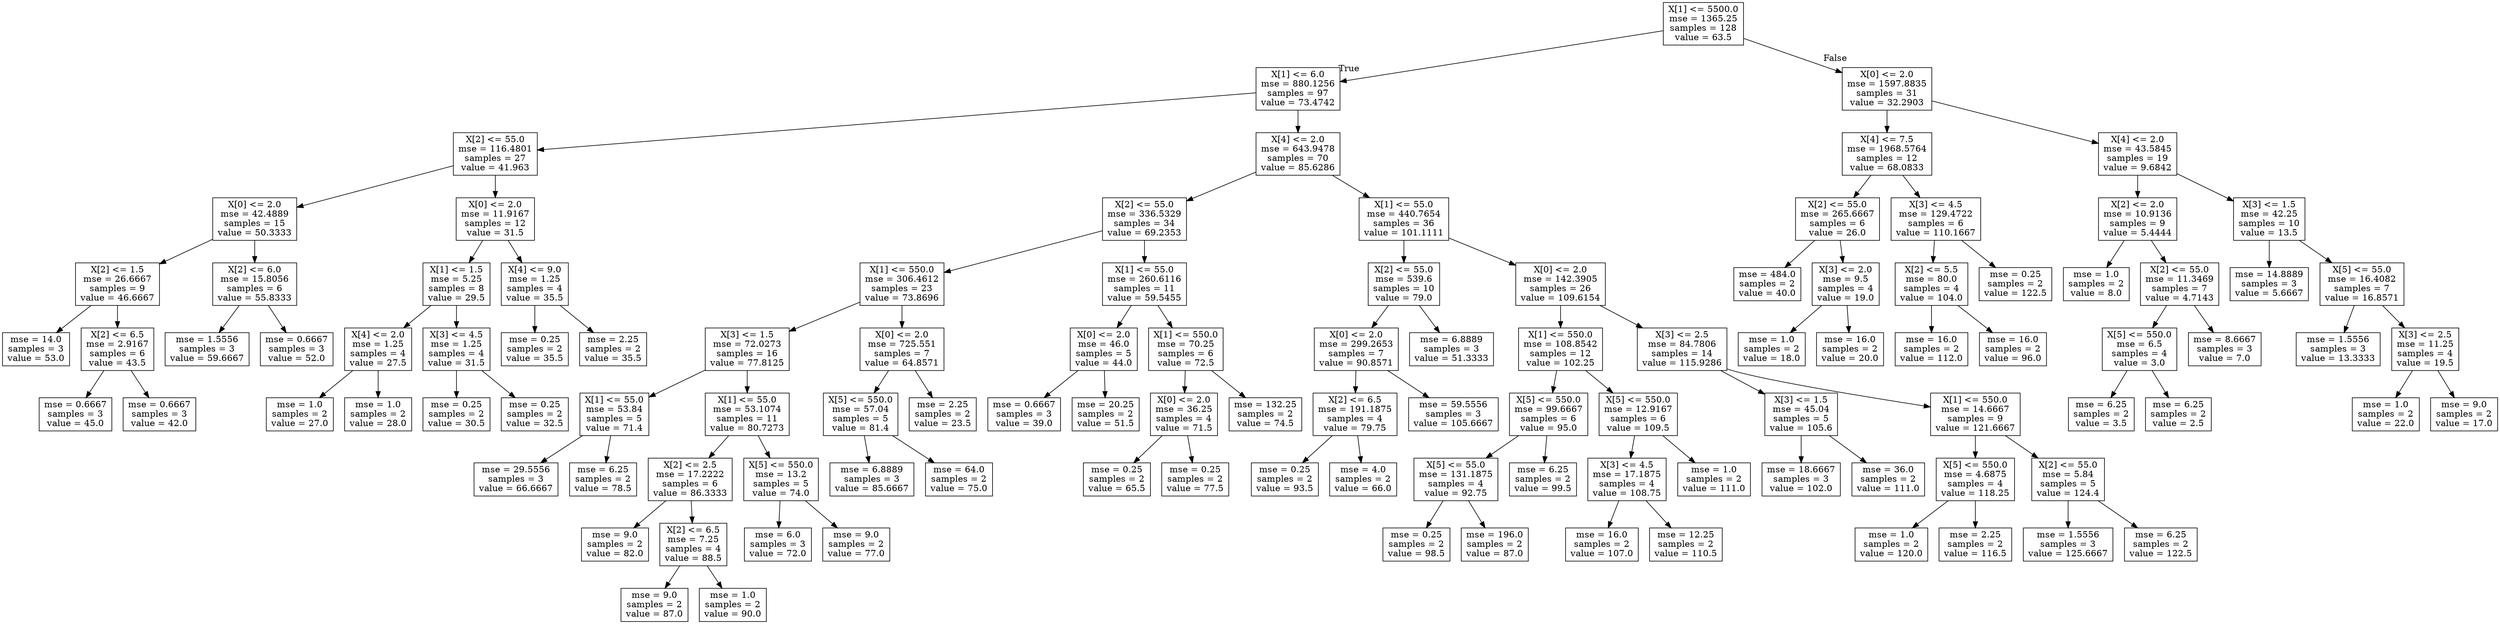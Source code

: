 digraph Tree {
node [shape=box] ;
0 [label="X[1] <= 5500.0\nmse = 1365.25\nsamples = 128\nvalue = 63.5"] ;
1 [label="X[1] <= 6.0\nmse = 880.1256\nsamples = 97\nvalue = 73.4742"] ;
0 -> 1 [labeldistance=2.5, labelangle=45, headlabel="True"] ;
2 [label="X[2] <= 55.0\nmse = 116.4801\nsamples = 27\nvalue = 41.963"] ;
1 -> 2 ;
3 [label="X[0] <= 2.0\nmse = 42.4889\nsamples = 15\nvalue = 50.3333"] ;
2 -> 3 ;
4 [label="X[2] <= 1.5\nmse = 26.6667\nsamples = 9\nvalue = 46.6667"] ;
3 -> 4 ;
5 [label="mse = 14.0\nsamples = 3\nvalue = 53.0"] ;
4 -> 5 ;
6 [label="X[2] <= 6.5\nmse = 2.9167\nsamples = 6\nvalue = 43.5"] ;
4 -> 6 ;
7 [label="mse = 0.6667\nsamples = 3\nvalue = 45.0"] ;
6 -> 7 ;
8 [label="mse = 0.6667\nsamples = 3\nvalue = 42.0"] ;
6 -> 8 ;
9 [label="X[2] <= 6.0\nmse = 15.8056\nsamples = 6\nvalue = 55.8333"] ;
3 -> 9 ;
10 [label="mse = 1.5556\nsamples = 3\nvalue = 59.6667"] ;
9 -> 10 ;
11 [label="mse = 0.6667\nsamples = 3\nvalue = 52.0"] ;
9 -> 11 ;
12 [label="X[0] <= 2.0\nmse = 11.9167\nsamples = 12\nvalue = 31.5"] ;
2 -> 12 ;
13 [label="X[1] <= 1.5\nmse = 5.25\nsamples = 8\nvalue = 29.5"] ;
12 -> 13 ;
14 [label="X[4] <= 2.0\nmse = 1.25\nsamples = 4\nvalue = 27.5"] ;
13 -> 14 ;
15 [label="mse = 1.0\nsamples = 2\nvalue = 27.0"] ;
14 -> 15 ;
16 [label="mse = 1.0\nsamples = 2\nvalue = 28.0"] ;
14 -> 16 ;
17 [label="X[3] <= 4.5\nmse = 1.25\nsamples = 4\nvalue = 31.5"] ;
13 -> 17 ;
18 [label="mse = 0.25\nsamples = 2\nvalue = 30.5"] ;
17 -> 18 ;
19 [label="mse = 0.25\nsamples = 2\nvalue = 32.5"] ;
17 -> 19 ;
20 [label="X[4] <= 9.0\nmse = 1.25\nsamples = 4\nvalue = 35.5"] ;
12 -> 20 ;
21 [label="mse = 0.25\nsamples = 2\nvalue = 35.5"] ;
20 -> 21 ;
22 [label="mse = 2.25\nsamples = 2\nvalue = 35.5"] ;
20 -> 22 ;
23 [label="X[4] <= 2.0\nmse = 643.9478\nsamples = 70\nvalue = 85.6286"] ;
1 -> 23 ;
24 [label="X[2] <= 55.0\nmse = 336.5329\nsamples = 34\nvalue = 69.2353"] ;
23 -> 24 ;
25 [label="X[1] <= 550.0\nmse = 306.4612\nsamples = 23\nvalue = 73.8696"] ;
24 -> 25 ;
26 [label="X[3] <= 1.5\nmse = 72.0273\nsamples = 16\nvalue = 77.8125"] ;
25 -> 26 ;
27 [label="X[1] <= 55.0\nmse = 53.84\nsamples = 5\nvalue = 71.4"] ;
26 -> 27 ;
28 [label="mse = 29.5556\nsamples = 3\nvalue = 66.6667"] ;
27 -> 28 ;
29 [label="mse = 6.25\nsamples = 2\nvalue = 78.5"] ;
27 -> 29 ;
30 [label="X[1] <= 55.0\nmse = 53.1074\nsamples = 11\nvalue = 80.7273"] ;
26 -> 30 ;
31 [label="X[2] <= 2.5\nmse = 17.2222\nsamples = 6\nvalue = 86.3333"] ;
30 -> 31 ;
32 [label="mse = 9.0\nsamples = 2\nvalue = 82.0"] ;
31 -> 32 ;
33 [label="X[2] <= 6.5\nmse = 7.25\nsamples = 4\nvalue = 88.5"] ;
31 -> 33 ;
34 [label="mse = 9.0\nsamples = 2\nvalue = 87.0"] ;
33 -> 34 ;
35 [label="mse = 1.0\nsamples = 2\nvalue = 90.0"] ;
33 -> 35 ;
36 [label="X[5] <= 550.0\nmse = 13.2\nsamples = 5\nvalue = 74.0"] ;
30 -> 36 ;
37 [label="mse = 6.0\nsamples = 3\nvalue = 72.0"] ;
36 -> 37 ;
38 [label="mse = 9.0\nsamples = 2\nvalue = 77.0"] ;
36 -> 38 ;
39 [label="X[0] <= 2.0\nmse = 725.551\nsamples = 7\nvalue = 64.8571"] ;
25 -> 39 ;
40 [label="X[5] <= 550.0\nmse = 57.04\nsamples = 5\nvalue = 81.4"] ;
39 -> 40 ;
41 [label="mse = 6.8889\nsamples = 3\nvalue = 85.6667"] ;
40 -> 41 ;
42 [label="mse = 64.0\nsamples = 2\nvalue = 75.0"] ;
40 -> 42 ;
43 [label="mse = 2.25\nsamples = 2\nvalue = 23.5"] ;
39 -> 43 ;
44 [label="X[1] <= 55.0\nmse = 260.6116\nsamples = 11\nvalue = 59.5455"] ;
24 -> 44 ;
45 [label="X[0] <= 2.0\nmse = 46.0\nsamples = 5\nvalue = 44.0"] ;
44 -> 45 ;
46 [label="mse = 0.6667\nsamples = 3\nvalue = 39.0"] ;
45 -> 46 ;
47 [label="mse = 20.25\nsamples = 2\nvalue = 51.5"] ;
45 -> 47 ;
48 [label="X[1] <= 550.0\nmse = 70.25\nsamples = 6\nvalue = 72.5"] ;
44 -> 48 ;
49 [label="X[0] <= 2.0\nmse = 36.25\nsamples = 4\nvalue = 71.5"] ;
48 -> 49 ;
50 [label="mse = 0.25\nsamples = 2\nvalue = 65.5"] ;
49 -> 50 ;
51 [label="mse = 0.25\nsamples = 2\nvalue = 77.5"] ;
49 -> 51 ;
52 [label="mse = 132.25\nsamples = 2\nvalue = 74.5"] ;
48 -> 52 ;
53 [label="X[1] <= 55.0\nmse = 440.7654\nsamples = 36\nvalue = 101.1111"] ;
23 -> 53 ;
54 [label="X[2] <= 55.0\nmse = 539.6\nsamples = 10\nvalue = 79.0"] ;
53 -> 54 ;
55 [label="X[0] <= 2.0\nmse = 299.2653\nsamples = 7\nvalue = 90.8571"] ;
54 -> 55 ;
56 [label="X[2] <= 6.5\nmse = 191.1875\nsamples = 4\nvalue = 79.75"] ;
55 -> 56 ;
57 [label="mse = 0.25\nsamples = 2\nvalue = 93.5"] ;
56 -> 57 ;
58 [label="mse = 4.0\nsamples = 2\nvalue = 66.0"] ;
56 -> 58 ;
59 [label="mse = 59.5556\nsamples = 3\nvalue = 105.6667"] ;
55 -> 59 ;
60 [label="mse = 6.8889\nsamples = 3\nvalue = 51.3333"] ;
54 -> 60 ;
61 [label="X[0] <= 2.0\nmse = 142.3905\nsamples = 26\nvalue = 109.6154"] ;
53 -> 61 ;
62 [label="X[1] <= 550.0\nmse = 108.8542\nsamples = 12\nvalue = 102.25"] ;
61 -> 62 ;
63 [label="X[5] <= 550.0\nmse = 99.6667\nsamples = 6\nvalue = 95.0"] ;
62 -> 63 ;
64 [label="X[5] <= 55.0\nmse = 131.1875\nsamples = 4\nvalue = 92.75"] ;
63 -> 64 ;
65 [label="mse = 0.25\nsamples = 2\nvalue = 98.5"] ;
64 -> 65 ;
66 [label="mse = 196.0\nsamples = 2\nvalue = 87.0"] ;
64 -> 66 ;
67 [label="mse = 6.25\nsamples = 2\nvalue = 99.5"] ;
63 -> 67 ;
68 [label="X[5] <= 550.0\nmse = 12.9167\nsamples = 6\nvalue = 109.5"] ;
62 -> 68 ;
69 [label="X[3] <= 4.5\nmse = 17.1875\nsamples = 4\nvalue = 108.75"] ;
68 -> 69 ;
70 [label="mse = 16.0\nsamples = 2\nvalue = 107.0"] ;
69 -> 70 ;
71 [label="mse = 12.25\nsamples = 2\nvalue = 110.5"] ;
69 -> 71 ;
72 [label="mse = 1.0\nsamples = 2\nvalue = 111.0"] ;
68 -> 72 ;
73 [label="X[3] <= 2.5\nmse = 84.7806\nsamples = 14\nvalue = 115.9286"] ;
61 -> 73 ;
74 [label="X[3] <= 1.5\nmse = 45.04\nsamples = 5\nvalue = 105.6"] ;
73 -> 74 ;
75 [label="mse = 18.6667\nsamples = 3\nvalue = 102.0"] ;
74 -> 75 ;
76 [label="mse = 36.0\nsamples = 2\nvalue = 111.0"] ;
74 -> 76 ;
77 [label="X[1] <= 550.0\nmse = 14.6667\nsamples = 9\nvalue = 121.6667"] ;
73 -> 77 ;
78 [label="X[5] <= 550.0\nmse = 4.6875\nsamples = 4\nvalue = 118.25"] ;
77 -> 78 ;
79 [label="mse = 1.0\nsamples = 2\nvalue = 120.0"] ;
78 -> 79 ;
80 [label="mse = 2.25\nsamples = 2\nvalue = 116.5"] ;
78 -> 80 ;
81 [label="X[2] <= 55.0\nmse = 5.84\nsamples = 5\nvalue = 124.4"] ;
77 -> 81 ;
82 [label="mse = 1.5556\nsamples = 3\nvalue = 125.6667"] ;
81 -> 82 ;
83 [label="mse = 6.25\nsamples = 2\nvalue = 122.5"] ;
81 -> 83 ;
84 [label="X[0] <= 2.0\nmse = 1597.8835\nsamples = 31\nvalue = 32.2903"] ;
0 -> 84 [labeldistance=2.5, labelangle=-45, headlabel="False"] ;
85 [label="X[4] <= 7.5\nmse = 1968.5764\nsamples = 12\nvalue = 68.0833"] ;
84 -> 85 ;
86 [label="X[2] <= 55.0\nmse = 265.6667\nsamples = 6\nvalue = 26.0"] ;
85 -> 86 ;
87 [label="mse = 484.0\nsamples = 2\nvalue = 40.0"] ;
86 -> 87 ;
88 [label="X[3] <= 2.0\nmse = 9.5\nsamples = 4\nvalue = 19.0"] ;
86 -> 88 ;
89 [label="mse = 1.0\nsamples = 2\nvalue = 18.0"] ;
88 -> 89 ;
90 [label="mse = 16.0\nsamples = 2\nvalue = 20.0"] ;
88 -> 90 ;
91 [label="X[3] <= 4.5\nmse = 129.4722\nsamples = 6\nvalue = 110.1667"] ;
85 -> 91 ;
92 [label="X[2] <= 5.5\nmse = 80.0\nsamples = 4\nvalue = 104.0"] ;
91 -> 92 ;
93 [label="mse = 16.0\nsamples = 2\nvalue = 112.0"] ;
92 -> 93 ;
94 [label="mse = 16.0\nsamples = 2\nvalue = 96.0"] ;
92 -> 94 ;
95 [label="mse = 0.25\nsamples = 2\nvalue = 122.5"] ;
91 -> 95 ;
96 [label="X[4] <= 2.0\nmse = 43.5845\nsamples = 19\nvalue = 9.6842"] ;
84 -> 96 ;
97 [label="X[2] <= 2.0\nmse = 10.9136\nsamples = 9\nvalue = 5.4444"] ;
96 -> 97 ;
98 [label="mse = 1.0\nsamples = 2\nvalue = 8.0"] ;
97 -> 98 ;
99 [label="X[2] <= 55.0\nmse = 11.3469\nsamples = 7\nvalue = 4.7143"] ;
97 -> 99 ;
100 [label="X[5] <= 550.0\nmse = 6.5\nsamples = 4\nvalue = 3.0"] ;
99 -> 100 ;
101 [label="mse = 6.25\nsamples = 2\nvalue = 3.5"] ;
100 -> 101 ;
102 [label="mse = 6.25\nsamples = 2\nvalue = 2.5"] ;
100 -> 102 ;
103 [label="mse = 8.6667\nsamples = 3\nvalue = 7.0"] ;
99 -> 103 ;
104 [label="X[3] <= 1.5\nmse = 42.25\nsamples = 10\nvalue = 13.5"] ;
96 -> 104 ;
105 [label="mse = 14.8889\nsamples = 3\nvalue = 5.6667"] ;
104 -> 105 ;
106 [label="X[5] <= 55.0\nmse = 16.4082\nsamples = 7\nvalue = 16.8571"] ;
104 -> 106 ;
107 [label="mse = 1.5556\nsamples = 3\nvalue = 13.3333"] ;
106 -> 107 ;
108 [label="X[3] <= 2.5\nmse = 11.25\nsamples = 4\nvalue = 19.5"] ;
106 -> 108 ;
109 [label="mse = 1.0\nsamples = 2\nvalue = 22.0"] ;
108 -> 109 ;
110 [label="mse = 9.0\nsamples = 2\nvalue = 17.0"] ;
108 -> 110 ;
}